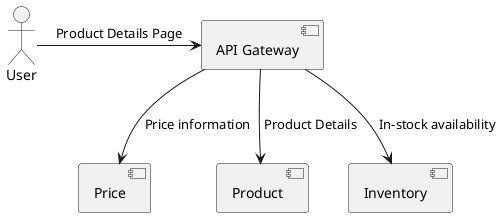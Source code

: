 @startuml

actor User

User -> [API Gateway]: Product Details Page
[API Gateway] --> [Price] : Price information
[API Gateway] --> [Product] :" Product Details"
[API Gateway] --> [Inventory]: " In-stock availability"
@enduml